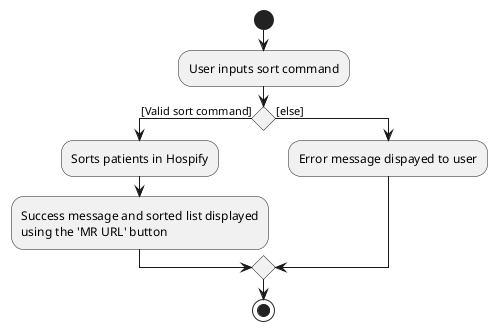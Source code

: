 @startuml
start
:User inputs sort command;

'Since the beta syntax does not support placing the condition outside the
'diamond we place it as the true branch instead.

if () then ([Valid sort command])
    :Sorts patients in Hospify;
    :Success message and sorted list displayed
    using the 'MR URL' button;
else ([else])
    :Error message dispayed to user;
endif
stop
@enduml
